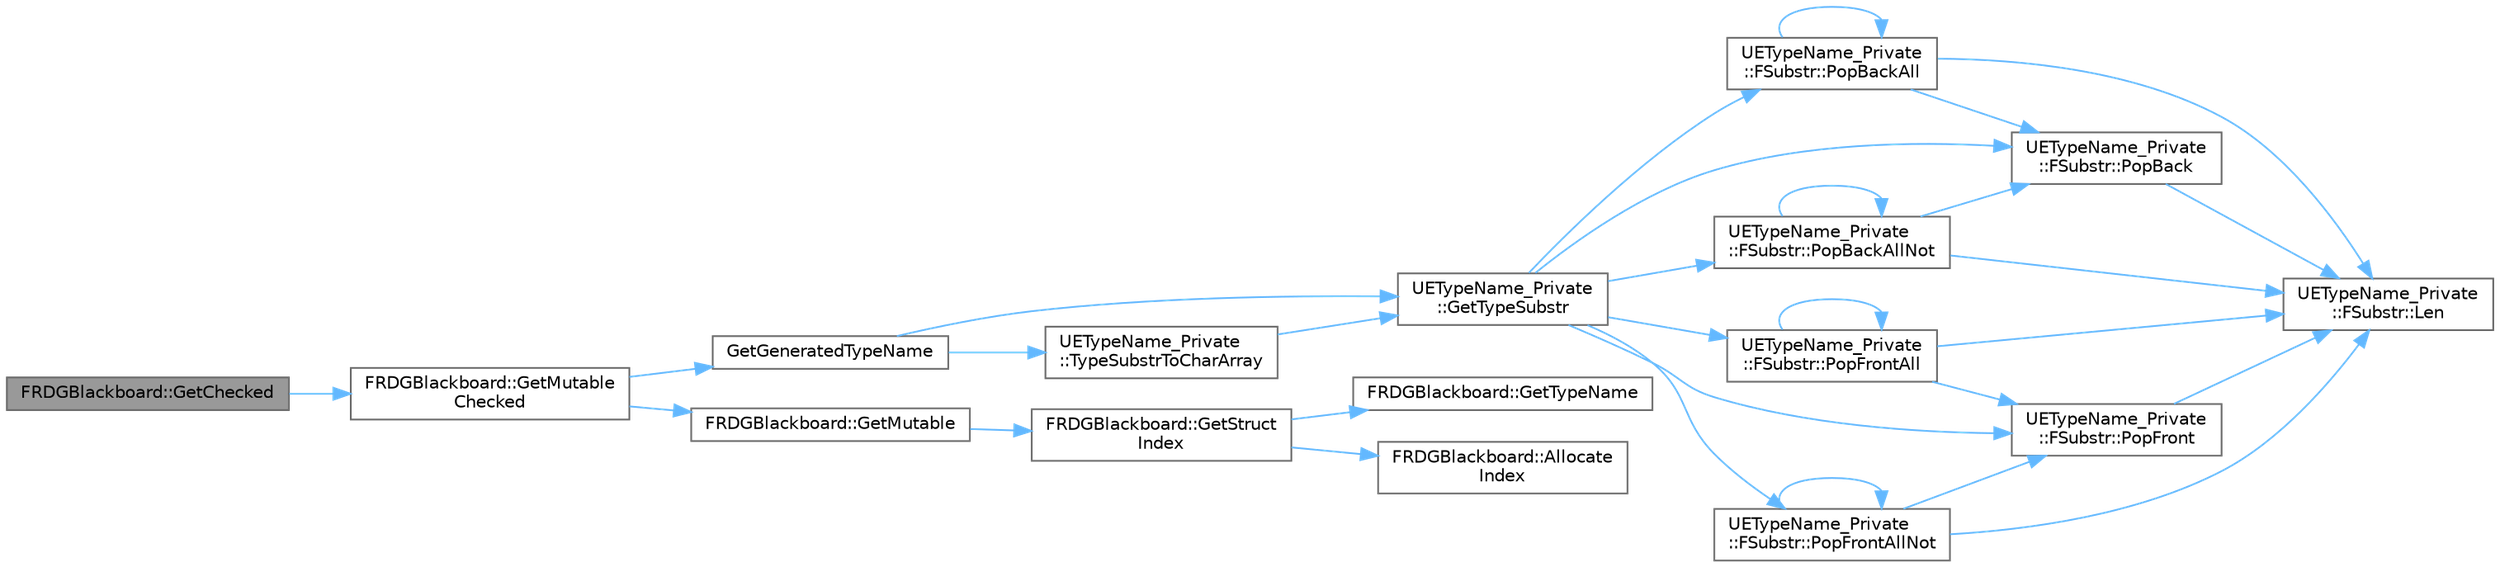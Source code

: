 digraph "FRDGBlackboard::GetChecked"
{
 // INTERACTIVE_SVG=YES
 // LATEX_PDF_SIZE
  bgcolor="transparent";
  edge [fontname=Helvetica,fontsize=10,labelfontname=Helvetica,labelfontsize=10];
  node [fontname=Helvetica,fontsize=10,shape=box,height=0.2,width=0.4];
  rankdir="LR";
  Node1 [id="Node000001",label="FRDGBlackboard::GetChecked",height=0.2,width=0.4,color="gray40", fillcolor="grey60", style="filled", fontcolor="black",tooltip="Gets an immutable instance of the struct."];
  Node1 -> Node2 [id="edge1_Node000001_Node000002",color="steelblue1",style="solid",tooltip=" "];
  Node2 [id="Node000002",label="FRDGBlackboard::GetMutable\lChecked",height=0.2,width=0.4,color="grey40", fillcolor="white", style="filled",URL="$da/de7/classFRDGBlackboard.html#a47a160d418a8bef4d9e99b4e3891b853",tooltip="Gets a mutable instance of the struct."];
  Node2 -> Node3 [id="edge2_Node000002_Node000003",color="steelblue1",style="solid",tooltip=" "];
  Node3 [id="Node000003",label="GetGeneratedTypeName",height=0.2,width=0.4,color="grey40", fillcolor="white", style="filled",URL="$d7/daa/GeneratedTypeName_8h.html#aff3a0ff3ebd4ccba158d4b8f7e7b219e",tooltip="Returns a pointer to a static string representing the name of the type, e.g.:"];
  Node3 -> Node4 [id="edge3_Node000003_Node000004",color="steelblue1",style="solid",tooltip=" "];
  Node4 [id="Node000004",label="UETypeName_Private\l::GetTypeSubstr",height=0.2,width=0.4,color="grey40", fillcolor="white", style="filled",URL="$d4/dcf/namespaceUETypeName__Private.html#ad8354d725d87ef1f9486534f764fad52",tooltip=" "];
  Node4 -> Node5 [id="edge4_Node000004_Node000005",color="steelblue1",style="solid",tooltip=" "];
  Node5 [id="Node000005",label="UETypeName_Private\l::FSubstr::PopBack",height=0.2,width=0.4,color="grey40", fillcolor="white", style="filled",URL="$d7/d37/structUETypeName__Private_1_1FSubstr.html#a8117f251c83b51ad9951e5db854e24af",tooltip=" "];
  Node5 -> Node6 [id="edge5_Node000005_Node000006",color="steelblue1",style="solid",tooltip=" "];
  Node6 [id="Node000006",label="UETypeName_Private\l::FSubstr::Len",height=0.2,width=0.4,color="grey40", fillcolor="white", style="filled",URL="$d7/d37/structUETypeName__Private_1_1FSubstr.html#a83d7ea8b3b906e78a39206c6166de54b",tooltip=" "];
  Node4 -> Node7 [id="edge6_Node000004_Node000007",color="steelblue1",style="solid",tooltip=" "];
  Node7 [id="Node000007",label="UETypeName_Private\l::FSubstr::PopBackAll",height=0.2,width=0.4,color="grey40", fillcolor="white", style="filled",URL="$d7/d37/structUETypeName__Private_1_1FSubstr.html#ac27dbccd59b51f6dada8195829afa04f",tooltip=" "];
  Node7 -> Node6 [id="edge7_Node000007_Node000006",color="steelblue1",style="solid",tooltip=" "];
  Node7 -> Node5 [id="edge8_Node000007_Node000005",color="steelblue1",style="solid",tooltip=" "];
  Node7 -> Node7 [id="edge9_Node000007_Node000007",color="steelblue1",style="solid",tooltip=" "];
  Node4 -> Node8 [id="edge10_Node000004_Node000008",color="steelblue1",style="solid",tooltip=" "];
  Node8 [id="Node000008",label="UETypeName_Private\l::FSubstr::PopBackAllNot",height=0.2,width=0.4,color="grey40", fillcolor="white", style="filled",URL="$d7/d37/structUETypeName__Private_1_1FSubstr.html#aade8576457079659c6f898d5e6e1d71d",tooltip=" "];
  Node8 -> Node6 [id="edge11_Node000008_Node000006",color="steelblue1",style="solid",tooltip=" "];
  Node8 -> Node5 [id="edge12_Node000008_Node000005",color="steelblue1",style="solid",tooltip=" "];
  Node8 -> Node8 [id="edge13_Node000008_Node000008",color="steelblue1",style="solid",tooltip=" "];
  Node4 -> Node9 [id="edge14_Node000004_Node000009",color="steelblue1",style="solid",tooltip=" "];
  Node9 [id="Node000009",label="UETypeName_Private\l::FSubstr::PopFront",height=0.2,width=0.4,color="grey40", fillcolor="white", style="filled",URL="$d7/d37/structUETypeName__Private_1_1FSubstr.html#a80586b2197977c787c415bfe642a5bb1",tooltip=" "];
  Node9 -> Node6 [id="edge15_Node000009_Node000006",color="steelblue1",style="solid",tooltip=" "];
  Node4 -> Node10 [id="edge16_Node000004_Node000010",color="steelblue1",style="solid",tooltip=" "];
  Node10 [id="Node000010",label="UETypeName_Private\l::FSubstr::PopFrontAll",height=0.2,width=0.4,color="grey40", fillcolor="white", style="filled",URL="$d7/d37/structUETypeName__Private_1_1FSubstr.html#a4226d4cce8c75da0d2ef93576115a8da",tooltip=" "];
  Node10 -> Node6 [id="edge17_Node000010_Node000006",color="steelblue1",style="solid",tooltip=" "];
  Node10 -> Node9 [id="edge18_Node000010_Node000009",color="steelblue1",style="solid",tooltip=" "];
  Node10 -> Node10 [id="edge19_Node000010_Node000010",color="steelblue1",style="solid",tooltip=" "];
  Node4 -> Node11 [id="edge20_Node000004_Node000011",color="steelblue1",style="solid",tooltip=" "];
  Node11 [id="Node000011",label="UETypeName_Private\l::FSubstr::PopFrontAllNot",height=0.2,width=0.4,color="grey40", fillcolor="white", style="filled",URL="$d7/d37/structUETypeName__Private_1_1FSubstr.html#ad3bc57f34fad812b2f9601532cff4f13",tooltip=" "];
  Node11 -> Node6 [id="edge21_Node000011_Node000006",color="steelblue1",style="solid",tooltip=" "];
  Node11 -> Node9 [id="edge22_Node000011_Node000009",color="steelblue1",style="solid",tooltip=" "];
  Node11 -> Node11 [id="edge23_Node000011_Node000011",color="steelblue1",style="solid",tooltip=" "];
  Node3 -> Node12 [id="edge24_Node000003_Node000012",color="steelblue1",style="solid",tooltip=" "];
  Node12 [id="Node000012",label="UETypeName_Private\l::TypeSubstrToCharArray",height=0.2,width=0.4,color="grey40", fillcolor="white", style="filled",URL="$d4/dcf/namespaceUETypeName__Private.html#a87458ac4cd91884f76e0fbe71cbf7c50",tooltip=" "];
  Node12 -> Node4 [id="edge25_Node000012_Node000004",color="steelblue1",style="solid",tooltip=" "];
  Node2 -> Node13 [id="edge26_Node000002_Node000013",color="steelblue1",style="solid",tooltip=" "];
  Node13 [id="Node000013",label="FRDGBlackboard::GetMutable",height=0.2,width=0.4,color="grey40", fillcolor="white", style="filled",URL="$da/de7/classFRDGBlackboard.html#aaef8d8c7a366d7f160c50795e67ddb77",tooltip="Gets a mutable instance of the struct."];
  Node13 -> Node14 [id="edge27_Node000013_Node000014",color="steelblue1",style="solid",tooltip=" "];
  Node14 [id="Node000014",label="FRDGBlackboard::GetStruct\lIndex",height=0.2,width=0.4,color="grey40", fillcolor="white", style="filled",URL="$da/de7/classFRDGBlackboard.html#a27cef056c6bd19c7952e1d8c06bed972",tooltip=" "];
  Node14 -> Node15 [id="edge28_Node000014_Node000015",color="steelblue1",style="solid",tooltip=" "];
  Node15 [id="Node000015",label="FRDGBlackboard::Allocate\lIndex",height=0.2,width=0.4,color="grey40", fillcolor="white", style="filled",URL="$da/de7/classFRDGBlackboard.html#a453823cd9f630f514feb983daffdf08f",tooltip=" "];
  Node14 -> Node16 [id="edge29_Node000014_Node000016",color="steelblue1",style="solid",tooltip=" "];
  Node16 [id="Node000016",label="FRDGBlackboard::GetTypeName",height=0.2,width=0.4,color="grey40", fillcolor="white", style="filled",URL="$da/de7/classFRDGBlackboard.html#ad923f6c9ae76edaf1767f92f4970a57c",tooltip=" "];
}
